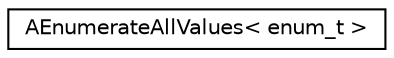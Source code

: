 digraph "Graphical Class Hierarchy"
{
 // LATEX_PDF_SIZE
  edge [fontname="Helvetica",fontsize="10",labelfontname="Helvetica",labelfontsize="10"];
  node [fontname="Helvetica",fontsize="10",shape=record];
  rankdir="LR";
  Node0 [label="AEnumerateAllValues\< enum_t \>",height=0.2,width=0.4,color="black", fillcolor="white", style="filled",URL="$structAEnumerateAllValues.html",tooltip=" "];
}
